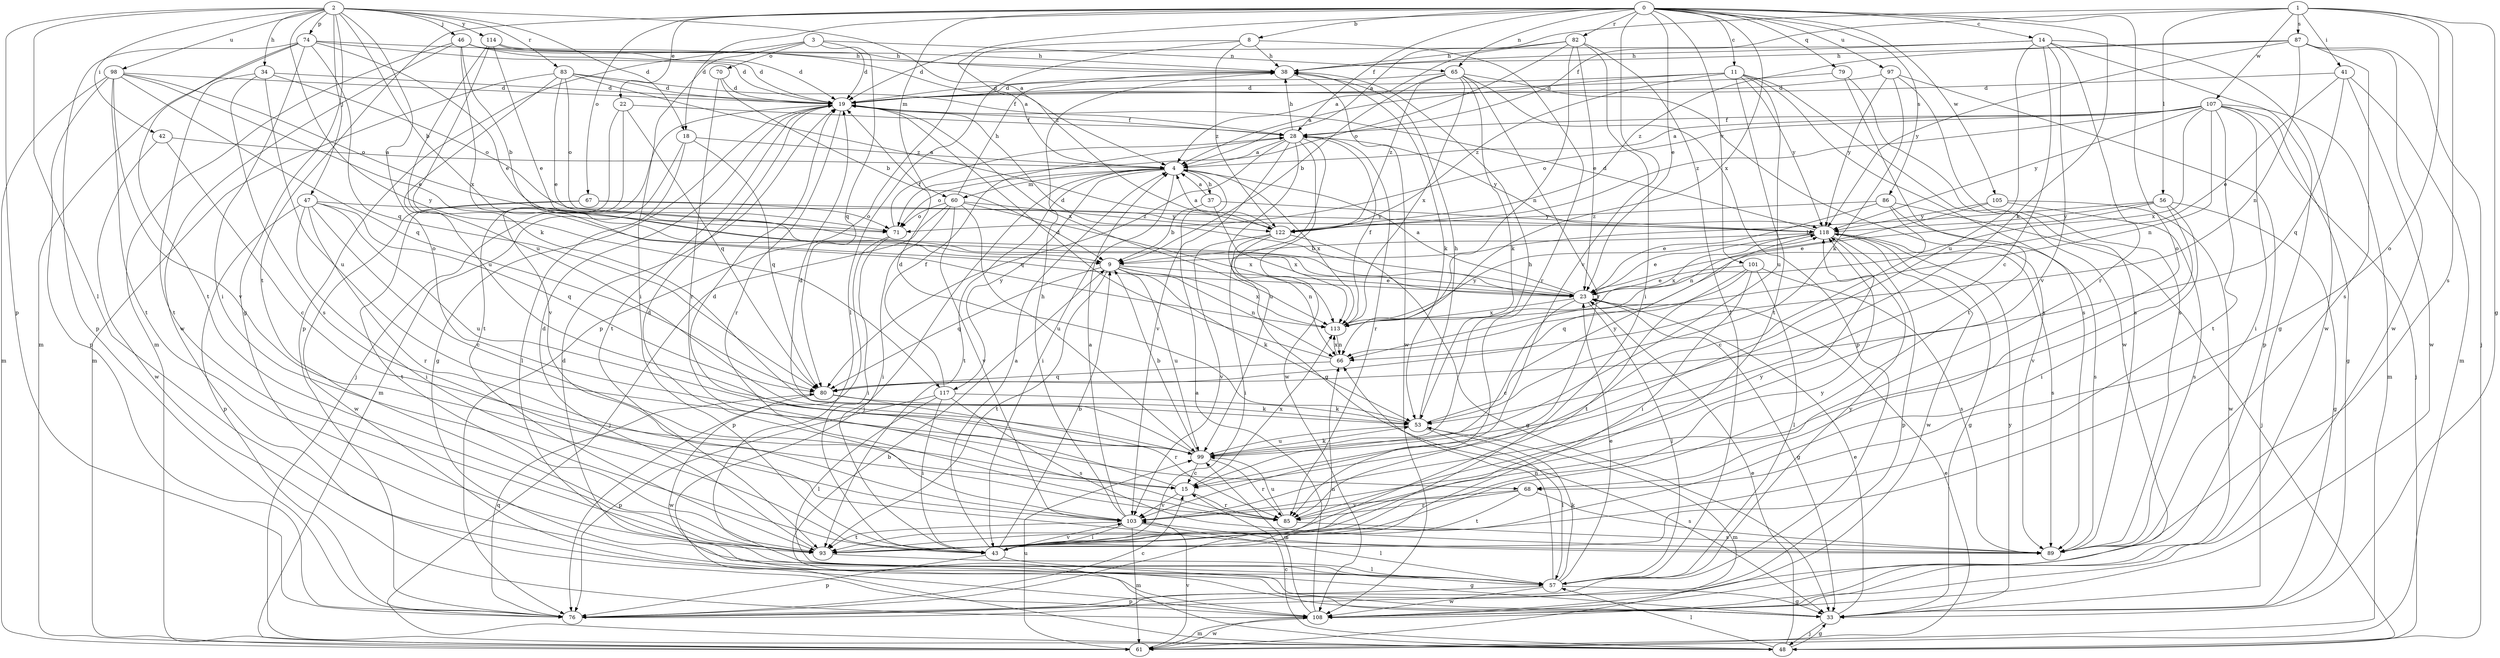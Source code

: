 strict digraph  {
0;
1;
2;
3;
4;
8;
9;
11;
14;
15;
18;
19;
22;
23;
28;
33;
34;
37;
38;
41;
42;
43;
46;
47;
48;
53;
56;
57;
60;
61;
65;
66;
67;
68;
70;
71;
74;
76;
79;
80;
82;
83;
85;
86;
87;
89;
93;
97;
98;
99;
101;
103;
105;
107;
108;
113;
114;
117;
118;
122;
0 -> 8  [label=b];
0 -> 11  [label=c];
0 -> 14  [label=c];
0 -> 18  [label=d];
0 -> 22  [label=e];
0 -> 23  [label=e];
0 -> 28  [label=f];
0 -> 53  [label=k];
0 -> 60  [label=m];
0 -> 65  [label=n];
0 -> 67  [label=o];
0 -> 68  [label=o];
0 -> 79  [label=q];
0 -> 82  [label=r];
0 -> 86  [label=s];
0 -> 93  [label=t];
0 -> 97  [label=u];
0 -> 101  [label=v];
0 -> 103  [label=v];
0 -> 105  [label=w];
0 -> 113  [label=x];
0 -> 122  [label=z];
1 -> 4  [label=a];
1 -> 28  [label=f];
1 -> 33  [label=g];
1 -> 41  [label=i];
1 -> 56  [label=l];
1 -> 68  [label=o];
1 -> 87  [label=s];
1 -> 89  [label=s];
1 -> 107  [label=w];
2 -> 4  [label=a];
2 -> 9  [label=b];
2 -> 18  [label=d];
2 -> 33  [label=g];
2 -> 34  [label=h];
2 -> 42  [label=i];
2 -> 46  [label=j];
2 -> 47  [label=j];
2 -> 57  [label=l];
2 -> 68  [label=o];
2 -> 74  [label=p];
2 -> 76  [label=p];
2 -> 83  [label=r];
2 -> 98  [label=u];
2 -> 114  [label=y];
2 -> 117  [label=y];
3 -> 19  [label=d];
3 -> 43  [label=i];
3 -> 65  [label=n];
3 -> 70  [label=o];
3 -> 76  [label=p];
3 -> 80  [label=q];
4 -> 37  [label=h];
4 -> 43  [label=i];
4 -> 48  [label=j];
4 -> 60  [label=m];
4 -> 71  [label=o];
4 -> 93  [label=t];
4 -> 113  [label=x];
4 -> 117  [label=y];
8 -> 38  [label=h];
8 -> 57  [label=l];
8 -> 76  [label=p];
8 -> 85  [label=r];
8 -> 122  [label=z];
9 -> 23  [label=e];
9 -> 53  [label=k];
9 -> 66  [label=n];
9 -> 80  [label=q];
9 -> 93  [label=t];
9 -> 99  [label=u];
9 -> 113  [label=x];
11 -> 4  [label=a];
11 -> 19  [label=d];
11 -> 89  [label=s];
11 -> 93  [label=t];
11 -> 99  [label=u];
11 -> 108  [label=w];
11 -> 118  [label=y];
11 -> 122  [label=z];
14 -> 15  [label=c];
14 -> 19  [label=d];
14 -> 33  [label=g];
14 -> 38  [label=h];
14 -> 85  [label=r];
14 -> 99  [label=u];
14 -> 103  [label=v];
14 -> 108  [label=w];
15 -> 19  [label=d];
15 -> 85  [label=r];
15 -> 103  [label=v];
15 -> 113  [label=x];
18 -> 4  [label=a];
18 -> 57  [label=l];
18 -> 61  [label=m];
18 -> 80  [label=q];
19 -> 28  [label=f];
19 -> 33  [label=g];
19 -> 48  [label=j];
19 -> 85  [label=r];
19 -> 93  [label=t];
19 -> 113  [label=x];
22 -> 28  [label=f];
22 -> 80  [label=q];
22 -> 93  [label=t];
22 -> 103  [label=v];
23 -> 4  [label=a];
23 -> 15  [label=c];
23 -> 19  [label=d];
23 -> 33  [label=g];
23 -> 57  [label=l];
23 -> 113  [label=x];
28 -> 4  [label=a];
28 -> 33  [label=g];
28 -> 38  [label=h];
28 -> 80  [label=q];
28 -> 85  [label=r];
28 -> 99  [label=u];
28 -> 103  [label=v];
28 -> 108  [label=w];
28 -> 118  [label=y];
33 -> 19  [label=d];
33 -> 23  [label=e];
33 -> 48  [label=j];
33 -> 118  [label=y];
34 -> 19  [label=d];
34 -> 71  [label=o];
34 -> 89  [label=s];
34 -> 93  [label=t];
34 -> 99  [label=u];
37 -> 4  [label=a];
37 -> 9  [label=b];
37 -> 113  [label=x];
37 -> 118  [label=y];
38 -> 19  [label=d];
38 -> 53  [label=k];
38 -> 108  [label=w];
41 -> 19  [label=d];
41 -> 23  [label=e];
41 -> 61  [label=m];
41 -> 80  [label=q];
41 -> 108  [label=w];
42 -> 4  [label=a];
42 -> 15  [label=c];
42 -> 108  [label=w];
43 -> 4  [label=a];
43 -> 9  [label=b];
43 -> 33  [label=g];
43 -> 76  [label=p];
43 -> 103  [label=v];
46 -> 4  [label=a];
46 -> 9  [label=b];
46 -> 19  [label=d];
46 -> 38  [label=h];
46 -> 61  [label=m];
46 -> 108  [label=w];
46 -> 113  [label=x];
47 -> 15  [label=c];
47 -> 43  [label=i];
47 -> 76  [label=p];
47 -> 80  [label=q];
47 -> 85  [label=r];
47 -> 99  [label=u];
47 -> 118  [label=y];
48 -> 9  [label=b];
48 -> 15  [label=c];
48 -> 23  [label=e];
48 -> 33  [label=g];
48 -> 57  [label=l];
53 -> 19  [label=d];
53 -> 38  [label=h];
53 -> 57  [label=l];
53 -> 61  [label=m];
53 -> 99  [label=u];
53 -> 118  [label=y];
56 -> 9  [label=b];
56 -> 23  [label=e];
56 -> 33  [label=g];
56 -> 43  [label=i];
56 -> 103  [label=v];
56 -> 118  [label=y];
57 -> 23  [label=e];
57 -> 33  [label=g];
57 -> 53  [label=k];
57 -> 66  [label=n];
57 -> 76  [label=p];
57 -> 108  [label=w];
57 -> 118  [label=y];
60 -> 38  [label=h];
60 -> 43  [label=i];
60 -> 48  [label=j];
60 -> 71  [label=o];
60 -> 99  [label=u];
60 -> 103  [label=v];
60 -> 113  [label=x];
60 -> 122  [label=z];
61 -> 23  [label=e];
61 -> 99  [label=u];
61 -> 103  [label=v];
61 -> 108  [label=w];
65 -> 9  [label=b];
65 -> 19  [label=d];
65 -> 53  [label=k];
65 -> 76  [label=p];
65 -> 85  [label=r];
65 -> 89  [label=s];
65 -> 113  [label=x];
65 -> 122  [label=z];
66 -> 19  [label=d];
66 -> 80  [label=q];
66 -> 113  [label=x];
67 -> 71  [label=o];
67 -> 93  [label=t];
67 -> 108  [label=w];
67 -> 118  [label=y];
68 -> 85  [label=r];
68 -> 89  [label=s];
68 -> 93  [label=t];
68 -> 103  [label=v];
70 -> 9  [label=b];
70 -> 19  [label=d];
70 -> 85  [label=r];
71 -> 28  [label=f];
71 -> 43  [label=i];
71 -> 76  [label=p];
74 -> 19  [label=d];
74 -> 23  [label=e];
74 -> 38  [label=h];
74 -> 43  [label=i];
74 -> 61  [label=m];
74 -> 76  [label=p];
74 -> 80  [label=q];
74 -> 93  [label=t];
76 -> 15  [label=c];
76 -> 66  [label=n];
76 -> 80  [label=q];
79 -> 19  [label=d];
79 -> 89  [label=s];
79 -> 93  [label=t];
80 -> 53  [label=k];
80 -> 85  [label=r];
80 -> 108  [label=w];
82 -> 4  [label=a];
82 -> 23  [label=e];
82 -> 38  [label=h];
82 -> 43  [label=i];
82 -> 57  [label=l];
82 -> 66  [label=n];
82 -> 71  [label=o];
83 -> 19  [label=d];
83 -> 23  [label=e];
83 -> 28  [label=f];
83 -> 61  [label=m];
83 -> 71  [label=o];
83 -> 99  [label=u];
83 -> 122  [label=z];
85 -> 89  [label=s];
85 -> 99  [label=u];
85 -> 118  [label=y];
86 -> 15  [label=c];
86 -> 23  [label=e];
86 -> 48  [label=j];
86 -> 89  [label=s];
86 -> 122  [label=z];
87 -> 38  [label=h];
87 -> 48  [label=j];
87 -> 66  [label=n];
87 -> 89  [label=s];
87 -> 108  [label=w];
87 -> 118  [label=y];
87 -> 122  [label=z];
93 -> 19  [label=d];
93 -> 57  [label=l];
93 -> 118  [label=y];
97 -> 19  [label=d];
97 -> 53  [label=k];
97 -> 76  [label=p];
97 -> 89  [label=s];
97 -> 118  [label=y];
98 -> 19  [label=d];
98 -> 23  [label=e];
98 -> 61  [label=m];
98 -> 71  [label=o];
98 -> 76  [label=p];
98 -> 80  [label=q];
98 -> 93  [label=t];
98 -> 103  [label=v];
99 -> 9  [label=b];
99 -> 15  [label=c];
99 -> 19  [label=d];
99 -> 38  [label=h];
99 -> 53  [label=k];
99 -> 85  [label=r];
101 -> 23  [label=e];
101 -> 43  [label=i];
101 -> 57  [label=l];
101 -> 80  [label=q];
101 -> 89  [label=s];
101 -> 93  [label=t];
103 -> 4  [label=a];
103 -> 19  [label=d];
103 -> 38  [label=h];
103 -> 43  [label=i];
103 -> 57  [label=l];
103 -> 61  [label=m];
103 -> 89  [label=s];
103 -> 93  [label=t];
105 -> 66  [label=n];
105 -> 89  [label=s];
105 -> 108  [label=w];
105 -> 118  [label=y];
107 -> 4  [label=a];
107 -> 28  [label=f];
107 -> 33  [label=g];
107 -> 43  [label=i];
107 -> 48  [label=j];
107 -> 61  [label=m];
107 -> 66  [label=n];
107 -> 71  [label=o];
107 -> 93  [label=t];
107 -> 113  [label=x];
107 -> 118  [label=y];
107 -> 122  [label=z];
108 -> 4  [label=a];
108 -> 61  [label=m];
108 -> 99  [label=u];
113 -> 28  [label=f];
113 -> 66  [label=n];
113 -> 118  [label=y];
114 -> 19  [label=d];
114 -> 23  [label=e];
114 -> 38  [label=h];
114 -> 53  [label=k];
114 -> 99  [label=u];
117 -> 28  [label=f];
117 -> 43  [label=i];
117 -> 53  [label=k];
117 -> 57  [label=l];
117 -> 76  [label=p];
117 -> 89  [label=s];
118 -> 9  [label=b];
118 -> 19  [label=d];
118 -> 23  [label=e];
118 -> 33  [label=g];
118 -> 76  [label=p];
118 -> 89  [label=s];
118 -> 108  [label=w];
118 -> 113  [label=x];
122 -> 4  [label=a];
122 -> 33  [label=g];
122 -> 43  [label=i];
122 -> 66  [label=n];
122 -> 103  [label=v];
}
